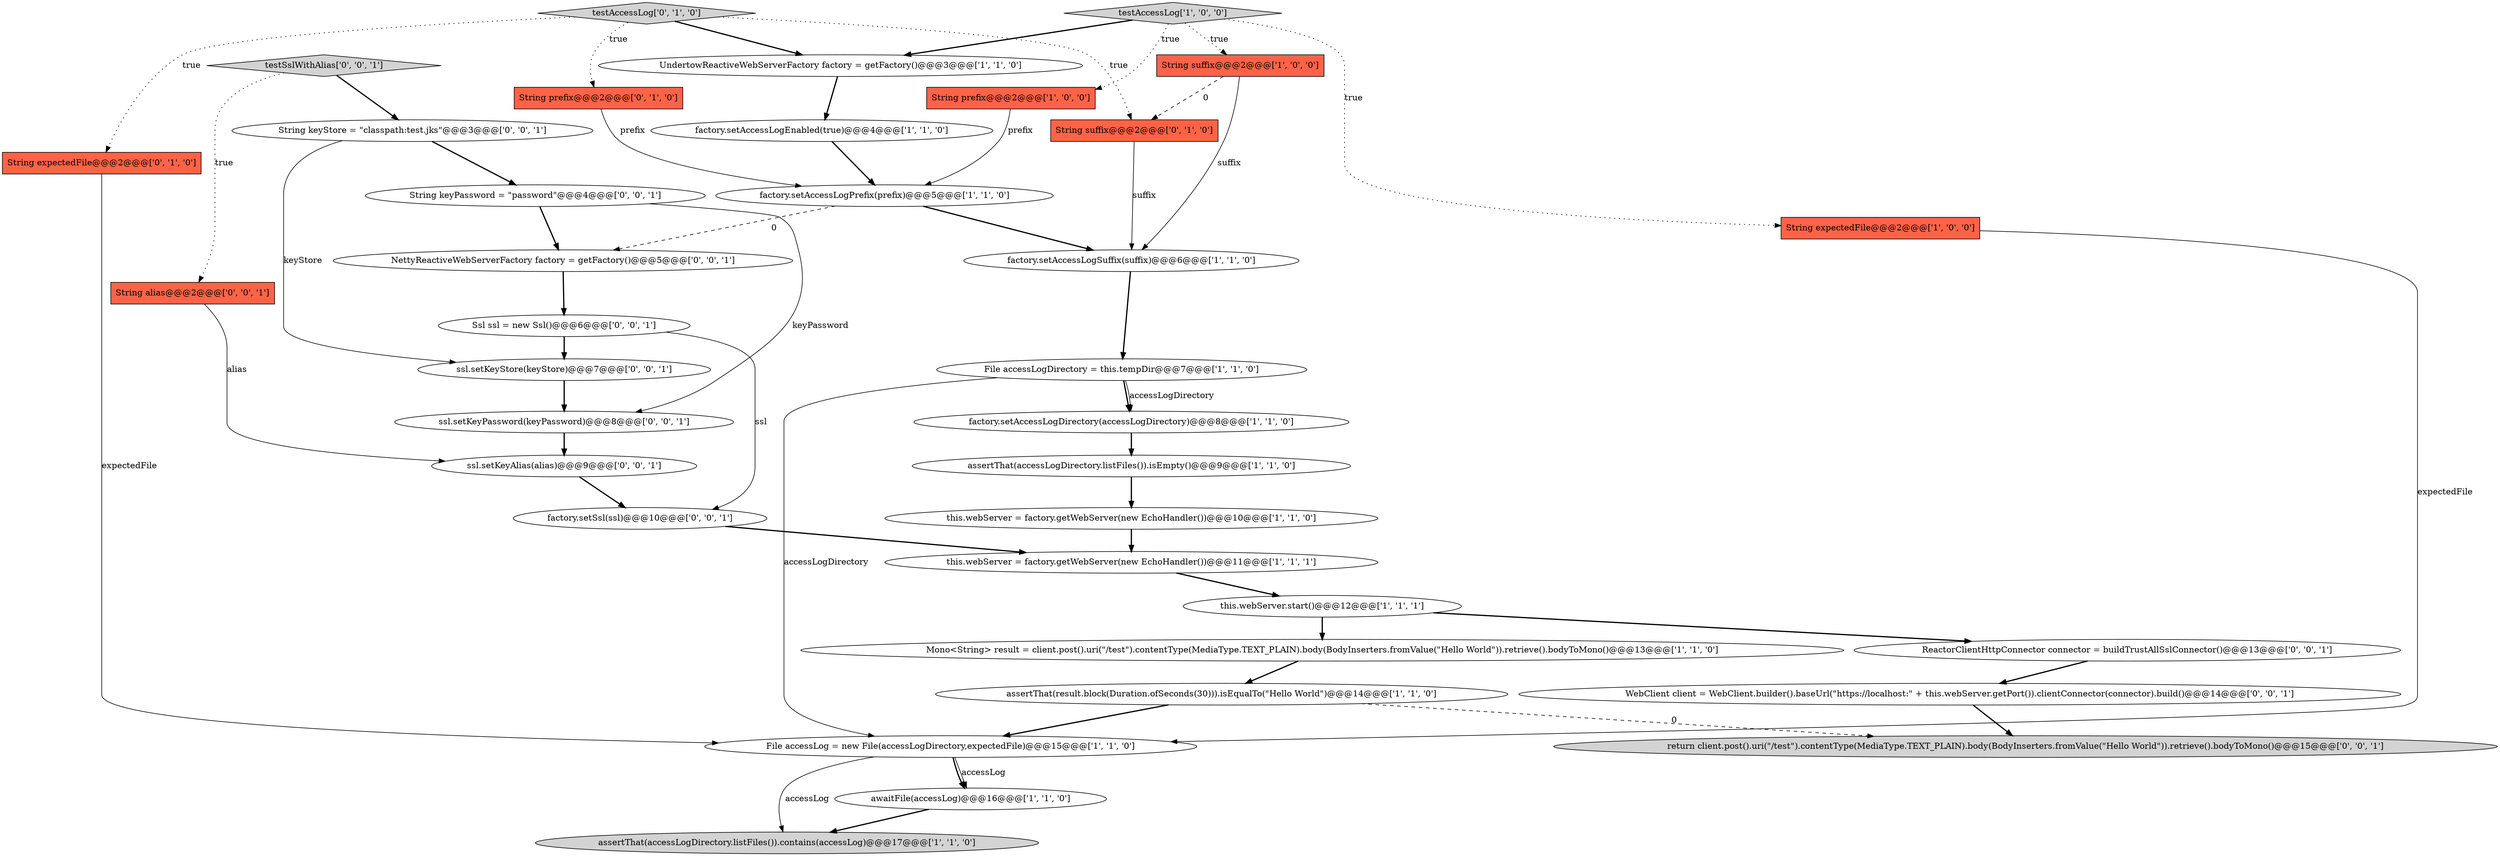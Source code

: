 digraph {
12 [style = filled, label = "String prefix@@@2@@@['1', '0', '0']", fillcolor = tomato, shape = box image = "AAA0AAABBB1BBB"];
13 [style = filled, label = "File accessLogDirectory = this.tempDir@@@7@@@['1', '1', '0']", fillcolor = white, shape = ellipse image = "AAA0AAABBB1BBB"];
21 [style = filled, label = "String expectedFile@@@2@@@['0', '1', '0']", fillcolor = tomato, shape = box image = "AAA0AAABBB2BBB"];
8 [style = filled, label = "String expectedFile@@@2@@@['1', '0', '0']", fillcolor = tomato, shape = box image = "AAA0AAABBB1BBB"];
29 [style = filled, label = "ssl.setKeyPassword(keyPassword)@@@8@@@['0', '0', '1']", fillcolor = white, shape = ellipse image = "AAA0AAABBB3BBB"];
35 [style = filled, label = "ReactorClientHttpConnector connector = buildTrustAllSslConnector()@@@13@@@['0', '0', '1']", fillcolor = white, shape = ellipse image = "AAA0AAABBB3BBB"];
18 [style = filled, label = "factory.setAccessLogPrefix(prefix)@@@5@@@['1', '1', '0']", fillcolor = white, shape = ellipse image = "AAA0AAABBB1BBB"];
17 [style = filled, label = "this.webServer.start()@@@12@@@['1', '1', '1']", fillcolor = white, shape = ellipse image = "AAA0AAABBB1BBB"];
19 [style = filled, label = "testAccessLog['0', '1', '0']", fillcolor = lightgray, shape = diamond image = "AAA0AAABBB2BBB"];
22 [style = filled, label = "String suffix@@@2@@@['0', '1', '0']", fillcolor = tomato, shape = box image = "AAA1AAABBB2BBB"];
24 [style = filled, label = "NettyReactiveWebServerFactory factory = getFactory()@@@5@@@['0', '0', '1']", fillcolor = white, shape = ellipse image = "AAA0AAABBB3BBB"];
11 [style = filled, label = "assertThat(result.block(Duration.ofSeconds(30))).isEqualTo(\"Hello World\")@@@14@@@['1', '1', '0']", fillcolor = white, shape = ellipse image = "AAA0AAABBB1BBB"];
25 [style = filled, label = "String keyStore = \"classpath:test.jks\"@@@3@@@['0', '0', '1']", fillcolor = white, shape = ellipse image = "AAA0AAABBB3BBB"];
7 [style = filled, label = "testAccessLog['1', '0', '0']", fillcolor = lightgray, shape = diamond image = "AAA0AAABBB1BBB"];
5 [style = filled, label = "Mono<String> result = client.post().uri(\"/test\").contentType(MediaType.TEXT_PLAIN).body(BodyInserters.fromValue(\"Hello World\")).retrieve().bodyToMono()@@@13@@@['1', '1', '0']", fillcolor = white, shape = ellipse image = "AAA0AAABBB1BBB"];
26 [style = filled, label = "WebClient client = WebClient.builder().baseUrl(\"https://localhost:\" + this.webServer.getPort()).clientConnector(connector).build()@@@14@@@['0', '0', '1']", fillcolor = white, shape = ellipse image = "AAA0AAABBB3BBB"];
1 [style = filled, label = "this.webServer = factory.getWebServer(new EchoHandler())@@@10@@@['1', '1', '0']", fillcolor = white, shape = ellipse image = "AAA0AAABBB1BBB"];
33 [style = filled, label = "String keyPassword = \"password\"@@@4@@@['0', '0', '1']", fillcolor = white, shape = ellipse image = "AAA0AAABBB3BBB"];
27 [style = filled, label = "return client.post().uri(\"/test\").contentType(MediaType.TEXT_PLAIN).body(BodyInserters.fromValue(\"Hello World\")).retrieve().bodyToMono()@@@15@@@['0', '0', '1']", fillcolor = lightgray, shape = ellipse image = "AAA0AAABBB3BBB"];
30 [style = filled, label = "String alias@@@2@@@['0', '0', '1']", fillcolor = tomato, shape = box image = "AAA0AAABBB3BBB"];
32 [style = filled, label = "ssl.setKeyStore(keyStore)@@@7@@@['0', '0', '1']", fillcolor = white, shape = ellipse image = "AAA0AAABBB3BBB"];
0 [style = filled, label = "assertThat(accessLogDirectory.listFiles()).isEmpty()@@@9@@@['1', '1', '0']", fillcolor = white, shape = ellipse image = "AAA0AAABBB1BBB"];
14 [style = filled, label = "String suffix@@@2@@@['1', '0', '0']", fillcolor = tomato, shape = box image = "AAA1AAABBB1BBB"];
31 [style = filled, label = "ssl.setKeyAlias(alias)@@@9@@@['0', '0', '1']", fillcolor = white, shape = ellipse image = "AAA0AAABBB3BBB"];
4 [style = filled, label = "factory.setAccessLogDirectory(accessLogDirectory)@@@8@@@['1', '1', '0']", fillcolor = white, shape = ellipse image = "AAA0AAABBB1BBB"];
2 [style = filled, label = "this.webServer = factory.getWebServer(new EchoHandler())@@@11@@@['1', '1', '1']", fillcolor = white, shape = ellipse image = "AAA0AAABBB1BBB"];
23 [style = filled, label = "testSslWithAlias['0', '0', '1']", fillcolor = lightgray, shape = diamond image = "AAA0AAABBB3BBB"];
3 [style = filled, label = "File accessLog = new File(accessLogDirectory,expectedFile)@@@15@@@['1', '1', '0']", fillcolor = white, shape = ellipse image = "AAA0AAABBB1BBB"];
10 [style = filled, label = "assertThat(accessLogDirectory.listFiles()).contains(accessLog)@@@17@@@['1', '1', '0']", fillcolor = lightgray, shape = ellipse image = "AAA0AAABBB1BBB"];
9 [style = filled, label = "factory.setAccessLogEnabled(true)@@@4@@@['1', '1', '0']", fillcolor = white, shape = ellipse image = "AAA0AAABBB1BBB"];
15 [style = filled, label = "factory.setAccessLogSuffix(suffix)@@@6@@@['1', '1', '0']", fillcolor = white, shape = ellipse image = "AAA0AAABBB1BBB"];
28 [style = filled, label = "Ssl ssl = new Ssl()@@@6@@@['0', '0', '1']", fillcolor = white, shape = ellipse image = "AAA0AAABBB3BBB"];
16 [style = filled, label = "awaitFile(accessLog)@@@16@@@['1', '1', '0']", fillcolor = white, shape = ellipse image = "AAA0AAABBB1BBB"];
34 [style = filled, label = "factory.setSsl(ssl)@@@10@@@['0', '0', '1']", fillcolor = white, shape = ellipse image = "AAA0AAABBB3BBB"];
20 [style = filled, label = "String prefix@@@2@@@['0', '1', '0']", fillcolor = tomato, shape = box image = "AAA0AAABBB2BBB"];
6 [style = filled, label = "UndertowReactiveWebServerFactory factory = getFactory()@@@3@@@['1', '1', '0']", fillcolor = white, shape = ellipse image = "AAA0AAABBB1BBB"];
2->17 [style = bold, label=""];
22->15 [style = solid, label="suffix"];
24->28 [style = bold, label=""];
23->25 [style = bold, label=""];
33->29 [style = solid, label="keyPassword"];
21->3 [style = solid, label="expectedFile"];
15->13 [style = bold, label=""];
17->5 [style = bold, label=""];
25->33 [style = bold, label=""];
16->10 [style = bold, label=""];
19->20 [style = dotted, label="true"];
28->34 [style = solid, label="ssl"];
8->3 [style = solid, label="expectedFile"];
13->4 [style = solid, label="accessLogDirectory"];
29->31 [style = bold, label=""];
30->31 [style = solid, label="alias"];
18->15 [style = bold, label=""];
23->30 [style = dotted, label="true"];
14->22 [style = dashed, label="0"];
19->21 [style = dotted, label="true"];
3->16 [style = bold, label=""];
19->6 [style = bold, label=""];
3->10 [style = solid, label="accessLog"];
31->34 [style = bold, label=""];
4->0 [style = bold, label=""];
28->32 [style = bold, label=""];
7->12 [style = dotted, label="true"];
32->29 [style = bold, label=""];
26->27 [style = bold, label=""];
9->18 [style = bold, label=""];
34->2 [style = bold, label=""];
11->3 [style = bold, label=""];
0->1 [style = bold, label=""];
33->24 [style = bold, label=""];
7->6 [style = bold, label=""];
19->22 [style = dotted, label="true"];
13->3 [style = solid, label="accessLogDirectory"];
12->18 [style = solid, label="prefix"];
1->2 [style = bold, label=""];
5->11 [style = bold, label=""];
11->27 [style = dashed, label="0"];
20->18 [style = solid, label="prefix"];
25->32 [style = solid, label="keyStore"];
6->9 [style = bold, label=""];
7->8 [style = dotted, label="true"];
35->26 [style = bold, label=""];
3->16 [style = solid, label="accessLog"];
17->35 [style = bold, label=""];
18->24 [style = dashed, label="0"];
14->15 [style = solid, label="suffix"];
13->4 [style = bold, label=""];
7->14 [style = dotted, label="true"];
}
